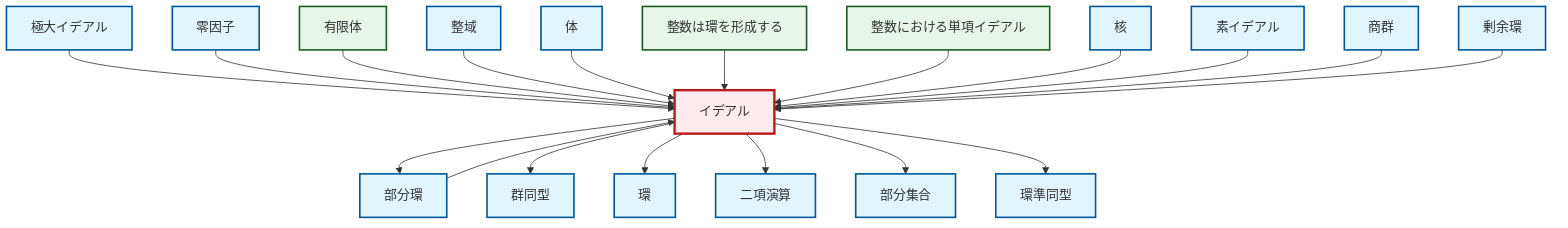 graph TD
    classDef definition fill:#e1f5fe,stroke:#01579b,stroke-width:2px
    classDef theorem fill:#f3e5f5,stroke:#4a148c,stroke-width:2px
    classDef axiom fill:#fff3e0,stroke:#e65100,stroke-width:2px
    classDef example fill:#e8f5e9,stroke:#1b5e20,stroke-width:2px
    classDef current fill:#ffebee,stroke:#b71c1c,stroke-width:3px
    def-ideal["イデアル"]:::definition
    ex-integers-ring["整数は環を形成する"]:::example
    ex-principal-ideal["整数における単項イデアル"]:::example
    def-isomorphism["群同型"]:::definition
    def-ring-homomorphism["環準同型"]:::definition
    def-field["体"]:::definition
    def-prime-ideal["素イデアル"]:::definition
    def-quotient-ring["剰余環"]:::definition
    def-binary-operation["二項演算"]:::definition
    def-kernel["核"]:::definition
    def-quotient-group["商群"]:::definition
    def-integral-domain["整域"]:::definition
    def-subring["部分環"]:::definition
    def-ring["環"]:::definition
    def-zero-divisor["零因子"]:::definition
    def-subset["部分集合"]:::definition
    ex-finite-field["有限体"]:::example
    def-maximal-ideal["極大イデアル"]:::definition
    def-ideal --> def-subring
    def-maximal-ideal --> def-ideal
    def-zero-divisor --> def-ideal
    def-subring --> def-ideal
    ex-finite-field --> def-ideal
    def-integral-domain --> def-ideal
    def-field --> def-ideal
    def-ideal --> def-isomorphism
    def-ideal --> def-ring
    def-ideal --> def-binary-operation
    ex-integers-ring --> def-ideal
    def-ideal --> def-subset
    ex-principal-ideal --> def-ideal
    def-kernel --> def-ideal
    def-ideal --> def-ring-homomorphism
    def-prime-ideal --> def-ideal
    def-quotient-group --> def-ideal
    def-quotient-ring --> def-ideal
    class def-ideal current